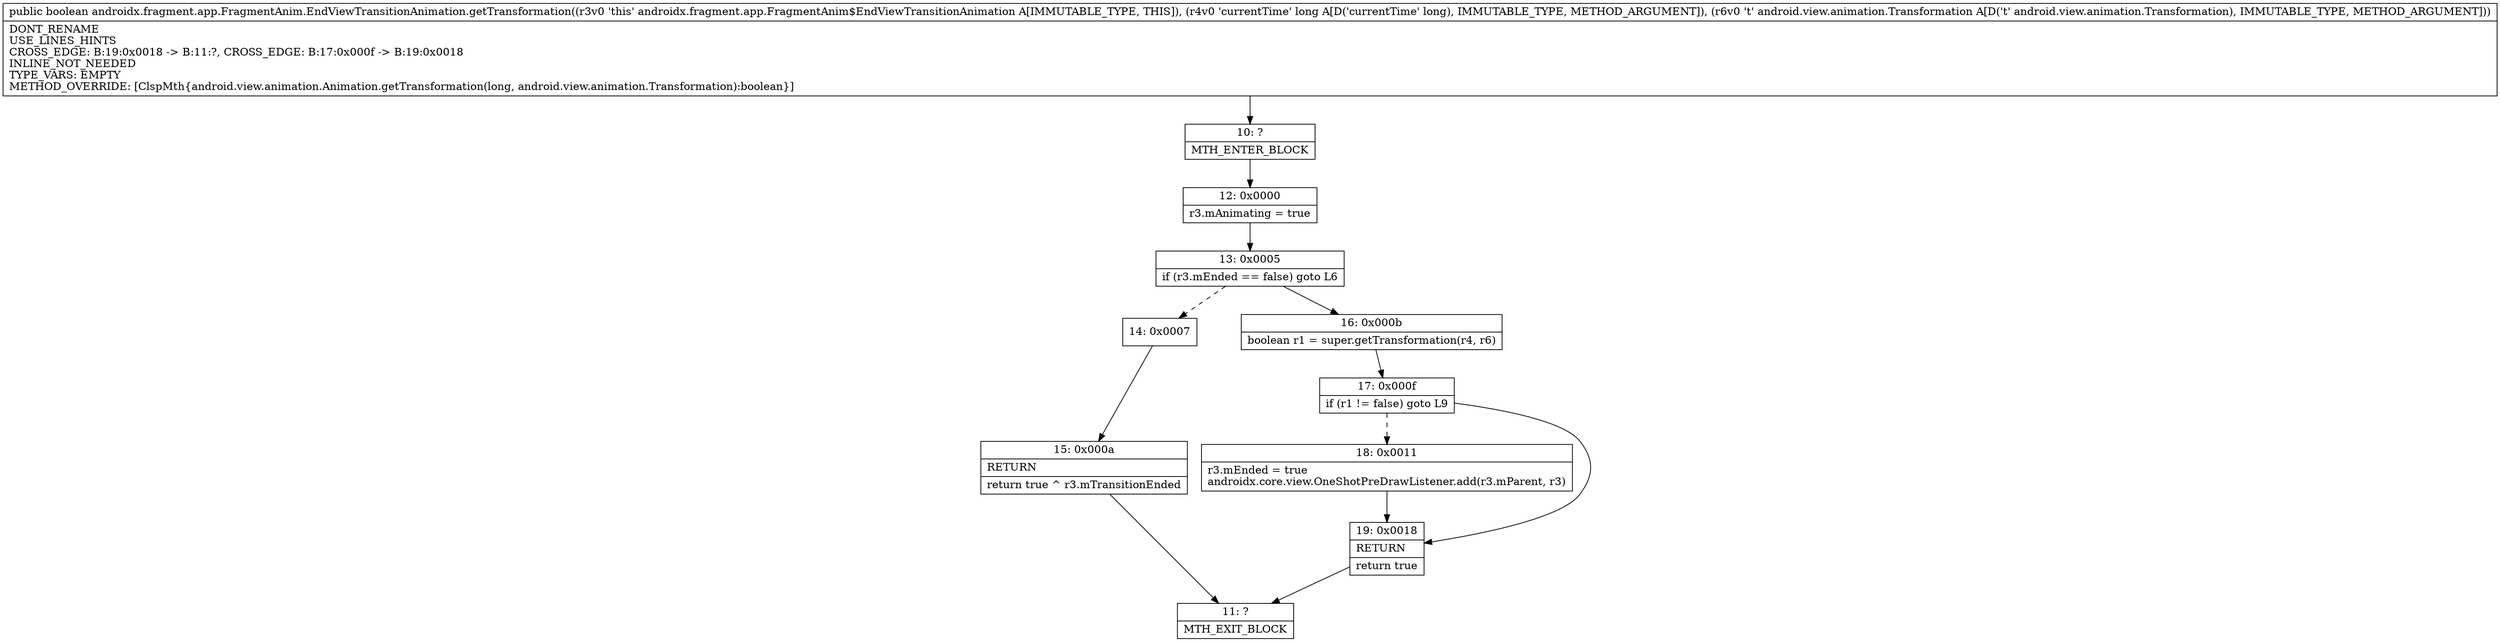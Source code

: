 digraph "CFG forandroidx.fragment.app.FragmentAnim.EndViewTransitionAnimation.getTransformation(JLandroid\/view\/animation\/Transformation;)Z" {
Node_10 [shape=record,label="{10\:\ ?|MTH_ENTER_BLOCK\l}"];
Node_12 [shape=record,label="{12\:\ 0x0000|r3.mAnimating = true\l}"];
Node_13 [shape=record,label="{13\:\ 0x0005|if (r3.mEnded == false) goto L6\l}"];
Node_14 [shape=record,label="{14\:\ 0x0007}"];
Node_15 [shape=record,label="{15\:\ 0x000a|RETURN\l|return true ^ r3.mTransitionEnded\l}"];
Node_11 [shape=record,label="{11\:\ ?|MTH_EXIT_BLOCK\l}"];
Node_16 [shape=record,label="{16\:\ 0x000b|boolean r1 = super.getTransformation(r4, r6)\l}"];
Node_17 [shape=record,label="{17\:\ 0x000f|if (r1 != false) goto L9\l}"];
Node_18 [shape=record,label="{18\:\ 0x0011|r3.mEnded = true\landroidx.core.view.OneShotPreDrawListener.add(r3.mParent, r3)\l}"];
Node_19 [shape=record,label="{19\:\ 0x0018|RETURN\l|return true\l}"];
MethodNode[shape=record,label="{public boolean androidx.fragment.app.FragmentAnim.EndViewTransitionAnimation.getTransformation((r3v0 'this' androidx.fragment.app.FragmentAnim$EndViewTransitionAnimation A[IMMUTABLE_TYPE, THIS]), (r4v0 'currentTime' long A[D('currentTime' long), IMMUTABLE_TYPE, METHOD_ARGUMENT]), (r6v0 't' android.view.animation.Transformation A[D('t' android.view.animation.Transformation), IMMUTABLE_TYPE, METHOD_ARGUMENT]))  | DONT_RENAME\lUSE_LINES_HINTS\lCROSS_EDGE: B:19:0x0018 \-\> B:11:?, CROSS_EDGE: B:17:0x000f \-\> B:19:0x0018\lINLINE_NOT_NEEDED\lTYPE_VARS: EMPTY\lMETHOD_OVERRIDE: [ClspMth\{android.view.animation.Animation.getTransformation(long, android.view.animation.Transformation):boolean\}]\l}"];
MethodNode -> Node_10;Node_10 -> Node_12;
Node_12 -> Node_13;
Node_13 -> Node_14[style=dashed];
Node_13 -> Node_16;
Node_14 -> Node_15;
Node_15 -> Node_11;
Node_16 -> Node_17;
Node_17 -> Node_18[style=dashed];
Node_17 -> Node_19;
Node_18 -> Node_19;
Node_19 -> Node_11;
}

